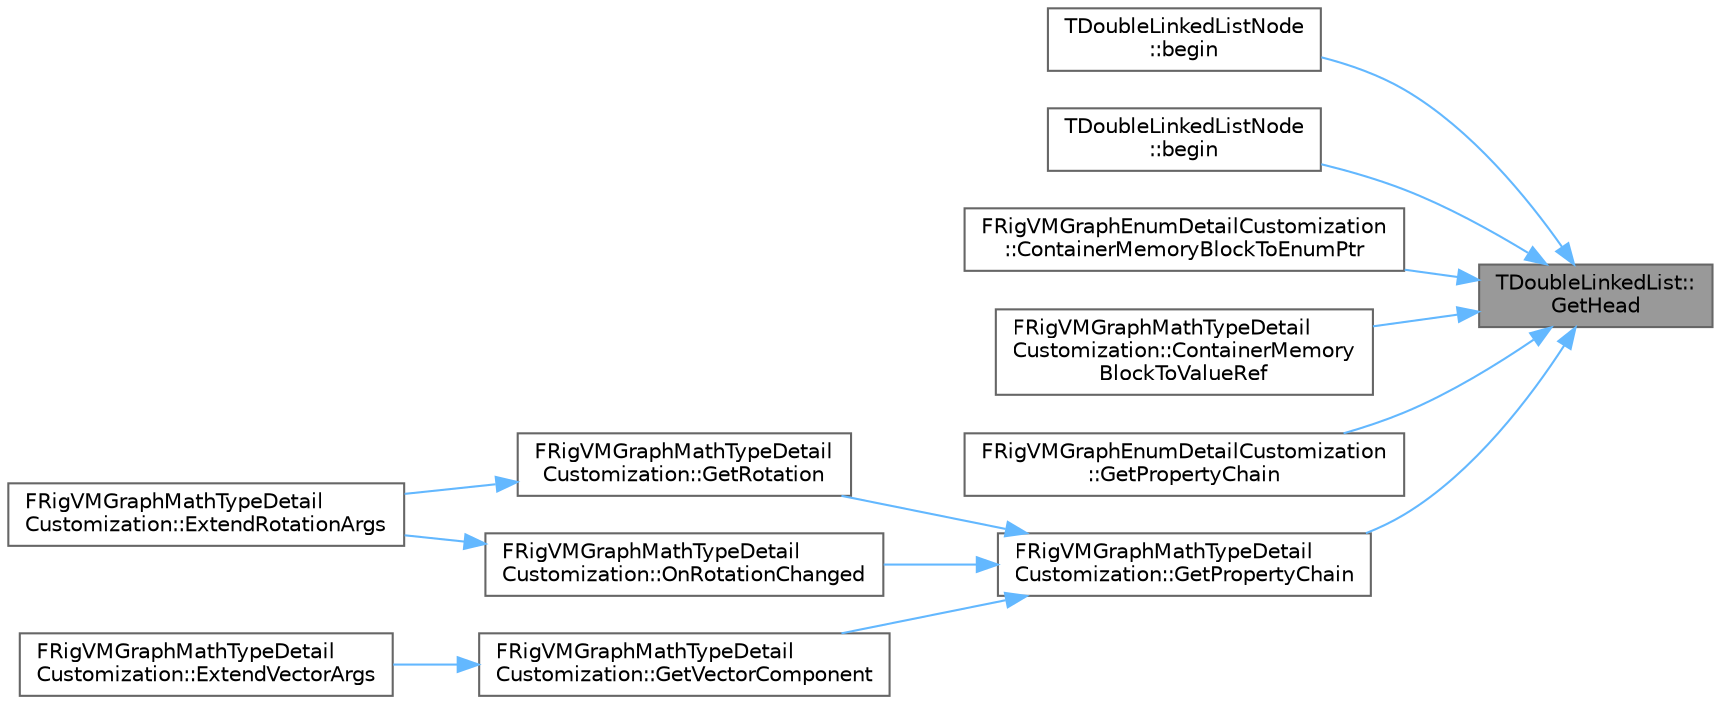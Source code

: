 digraph "TDoubleLinkedList::GetHead"
{
 // INTERACTIVE_SVG=YES
 // LATEX_PDF_SIZE
  bgcolor="transparent";
  edge [fontname=Helvetica,fontsize=10,labelfontname=Helvetica,labelfontsize=10];
  node [fontname=Helvetica,fontsize=10,shape=box,height=0.2,width=0.4];
  rankdir="RL";
  Node1 [id="Node000001",label="TDoubleLinkedList::\lGetHead",height=0.2,width=0.4,color="gray40", fillcolor="grey60", style="filled", fontcolor="black",tooltip="Returns the node at the head of the list."];
  Node1 -> Node2 [id="edge1_Node000001_Node000002",dir="back",color="steelblue1",style="solid",tooltip=" "];
  Node2 [id="Node000002",label="TDoubleLinkedListNode\l::begin",height=0.2,width=0.4,color="grey40", fillcolor="white", style="filled",URL="$d4/d9e/classTDoubleLinkedList.html#a03f6ba217f0fd16b0324ea076f82d045",tooltip=" "];
  Node1 -> Node3 [id="edge2_Node000001_Node000003",dir="back",color="steelblue1",style="solid",tooltip=" "];
  Node3 [id="Node000003",label="TDoubleLinkedListNode\l::begin",height=0.2,width=0.4,color="grey40", fillcolor="white", style="filled",URL="$d4/d9e/classTDoubleLinkedList.html#a73cd2fe42db1c4b38069e5bdc0f63b7f",tooltip=" "];
  Node1 -> Node4 [id="edge3_Node000001_Node000004",dir="back",color="steelblue1",style="solid",tooltip=" "];
  Node4 [id="Node000004",label="FRigVMGraphEnumDetailCustomization\l::ContainerMemoryBlockToEnumPtr",height=0.2,width=0.4,color="grey40", fillcolor="white", style="filled",URL="$d2/d11/classFRigVMGraphEnumDetailCustomization.html#aad838f02417e8ea4a9ae22e95aed114e",tooltip=" "];
  Node1 -> Node5 [id="edge4_Node000001_Node000005",dir="back",color="steelblue1",style="solid",tooltip=" "];
  Node5 [id="Node000005",label="FRigVMGraphMathTypeDetail\lCustomization::ContainerMemory\lBlockToValueRef",height=0.2,width=0.4,color="grey40", fillcolor="white", style="filled",URL="$d5/d20/classFRigVMGraphMathTypeDetailCustomization.html#a441d38aa7038fad4cad0e66a2ad4b023",tooltip=" "];
  Node1 -> Node6 [id="edge5_Node000001_Node000006",dir="back",color="steelblue1",style="solid",tooltip=" "];
  Node6 [id="Node000006",label="FRigVMGraphEnumDetailCustomization\l::GetPropertyChain",height=0.2,width=0.4,color="grey40", fillcolor="white", style="filled",URL="$d2/d11/classFRigVMGraphEnumDetailCustomization.html#a90a3feaa998abfb7941f0b778cdd822b",tooltip=" "];
  Node1 -> Node7 [id="edge6_Node000001_Node000007",dir="back",color="steelblue1",style="solid",tooltip=" "];
  Node7 [id="Node000007",label="FRigVMGraphMathTypeDetail\lCustomization::GetPropertyChain",height=0.2,width=0.4,color="grey40", fillcolor="white", style="filled",URL="$d5/d20/classFRigVMGraphMathTypeDetailCustomization.html#a31baf97a6cae859a0e846c806d29784a",tooltip=" "];
  Node7 -> Node8 [id="edge7_Node000007_Node000008",dir="back",color="steelblue1",style="solid",tooltip=" "];
  Node8 [id="Node000008",label="FRigVMGraphMathTypeDetail\lCustomization::GetRotation",height=0.2,width=0.4,color="grey40", fillcolor="white", style="filled",URL="$d5/d20/classFRigVMGraphMathTypeDetailCustomization.html#a8d6c8102cdcd8b27f7ca3eff94cadc77",tooltip=" "];
  Node8 -> Node9 [id="edge8_Node000008_Node000009",dir="back",color="steelblue1",style="solid",tooltip=" "];
  Node9 [id="Node000009",label="FRigVMGraphMathTypeDetail\lCustomization::ExtendRotationArgs",height=0.2,width=0.4,color="grey40", fillcolor="white", style="filled",URL="$d5/d20/classFRigVMGraphMathTypeDetailCustomization.html#acd8e92e35b2f1d37d5bfd2e7305e8876",tooltip=" "];
  Node7 -> Node10 [id="edge9_Node000007_Node000010",dir="back",color="steelblue1",style="solid",tooltip=" "];
  Node10 [id="Node000010",label="FRigVMGraphMathTypeDetail\lCustomization::GetVectorComponent",height=0.2,width=0.4,color="grey40", fillcolor="white", style="filled",URL="$d5/d20/classFRigVMGraphMathTypeDetailCustomization.html#a0793d49f6504c2e64f199fc47247c61d",tooltip=" "];
  Node10 -> Node11 [id="edge10_Node000010_Node000011",dir="back",color="steelblue1",style="solid",tooltip=" "];
  Node11 [id="Node000011",label="FRigVMGraphMathTypeDetail\lCustomization::ExtendVectorArgs",height=0.2,width=0.4,color="grey40", fillcolor="white", style="filled",URL="$d5/d20/classFRigVMGraphMathTypeDetailCustomization.html#ac22957a3dba75dce3a6b8c4c5a8affe0",tooltip=" "];
  Node7 -> Node12 [id="edge11_Node000007_Node000012",dir="back",color="steelblue1",style="solid",tooltip=" "];
  Node12 [id="Node000012",label="FRigVMGraphMathTypeDetail\lCustomization::OnRotationChanged",height=0.2,width=0.4,color="grey40", fillcolor="white", style="filled",URL="$d5/d20/classFRigVMGraphMathTypeDetailCustomization.html#a00c08f4bea03cffea65b6126d405fc9c",tooltip=" "];
  Node12 -> Node9 [id="edge12_Node000012_Node000009",dir="back",color="steelblue1",style="solid",tooltip=" "];
}
